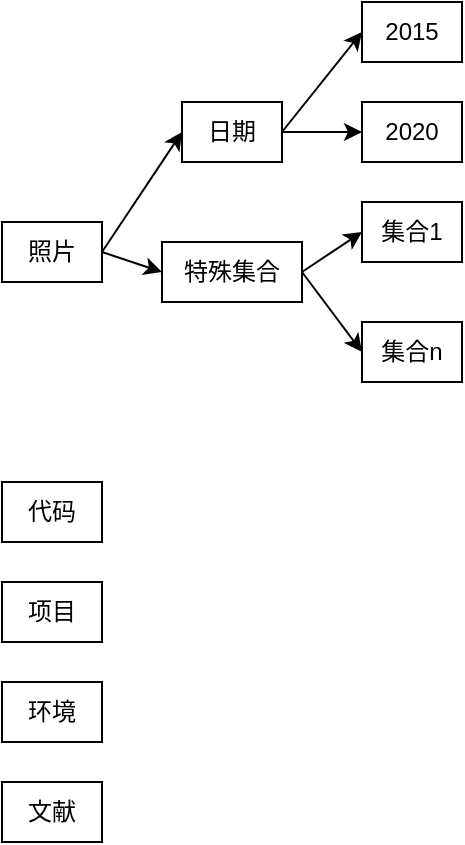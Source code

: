 <mxfile version="14.5.4" type="github">
  <diagram id="40vS2KNScLZSrV7y8G0d" name="第 1 页">
    <mxGraphModel dx="815" dy="413" grid="1" gridSize="10" guides="1" tooltips="1" connect="1" arrows="1" fold="1" page="1" pageScale="1" pageWidth="827" pageHeight="1169" math="0" shadow="0">
      <root>
        <mxCell id="0" />
        <mxCell id="1" parent="0" />
        <mxCell id="892MLHBAuuPljhs9QY-_-1" value="照片" style="rounded=0;whiteSpace=wrap;html=1;" vertex="1" parent="1">
          <mxGeometry x="50" y="190" width="50" height="30" as="geometry" />
        </mxCell>
        <mxCell id="892MLHBAuuPljhs9QY-_-2" value="日期" style="rounded=0;whiteSpace=wrap;html=1;" vertex="1" parent="1">
          <mxGeometry x="140" y="130" width="50" height="30" as="geometry" />
        </mxCell>
        <mxCell id="892MLHBAuuPljhs9QY-_-3" value="2015" style="rounded=0;whiteSpace=wrap;html=1;" vertex="1" parent="1">
          <mxGeometry x="230" y="80" width="50" height="30" as="geometry" />
        </mxCell>
        <mxCell id="892MLHBAuuPljhs9QY-_-4" value="2020" style="rounded=0;whiteSpace=wrap;html=1;" vertex="1" parent="1">
          <mxGeometry x="230" y="130" width="50" height="30" as="geometry" />
        </mxCell>
        <mxCell id="892MLHBAuuPljhs9QY-_-5" value="特殊集合" style="rounded=0;whiteSpace=wrap;html=1;" vertex="1" parent="1">
          <mxGeometry x="130" y="200" width="70" height="30" as="geometry" />
        </mxCell>
        <mxCell id="892MLHBAuuPljhs9QY-_-6" value="集合1" style="rounded=0;whiteSpace=wrap;html=1;" vertex="1" parent="1">
          <mxGeometry x="230" y="180" width="50" height="30" as="geometry" />
        </mxCell>
        <mxCell id="892MLHBAuuPljhs9QY-_-7" value="集合n" style="rounded=0;whiteSpace=wrap;html=1;" vertex="1" parent="1">
          <mxGeometry x="230" y="240" width="50" height="30" as="geometry" />
        </mxCell>
        <mxCell id="892MLHBAuuPljhs9QY-_-8" value="代码" style="rounded=0;whiteSpace=wrap;html=1;" vertex="1" parent="1">
          <mxGeometry x="50" y="320" width="50" height="30" as="geometry" />
        </mxCell>
        <mxCell id="892MLHBAuuPljhs9QY-_-9" value="" style="endArrow=classic;html=1;exitX=1;exitY=0.5;exitDx=0;exitDy=0;entryX=0;entryY=0.5;entryDx=0;entryDy=0;" edge="1" parent="1" source="892MLHBAuuPljhs9QY-_-1" target="892MLHBAuuPljhs9QY-_-2">
          <mxGeometry width="50" height="50" relative="1" as="geometry">
            <mxPoint x="140" y="340" as="sourcePoint" />
            <mxPoint x="190" y="290" as="targetPoint" />
          </mxGeometry>
        </mxCell>
        <mxCell id="892MLHBAuuPljhs9QY-_-10" value="" style="endArrow=classic;html=1;exitX=1;exitY=0.5;exitDx=0;exitDy=0;entryX=0;entryY=0.5;entryDx=0;entryDy=0;" edge="1" parent="1" source="892MLHBAuuPljhs9QY-_-1" target="892MLHBAuuPljhs9QY-_-5">
          <mxGeometry width="50" height="50" relative="1" as="geometry">
            <mxPoint x="110" y="215" as="sourcePoint" />
            <mxPoint x="150" y="155" as="targetPoint" />
          </mxGeometry>
        </mxCell>
        <mxCell id="892MLHBAuuPljhs9QY-_-11" value="" style="endArrow=classic;html=1;exitX=1;exitY=0.5;exitDx=0;exitDy=0;entryX=0;entryY=0.5;entryDx=0;entryDy=0;" edge="1" parent="1" source="892MLHBAuuPljhs9QY-_-2" target="892MLHBAuuPljhs9QY-_-3">
          <mxGeometry width="50" height="50" relative="1" as="geometry">
            <mxPoint x="120" y="225" as="sourcePoint" />
            <mxPoint x="160" y="165" as="targetPoint" />
          </mxGeometry>
        </mxCell>
        <mxCell id="892MLHBAuuPljhs9QY-_-12" value="" style="endArrow=classic;html=1;exitX=1;exitY=0.5;exitDx=0;exitDy=0;entryX=0;entryY=0.5;entryDx=0;entryDy=0;" edge="1" parent="1" source="892MLHBAuuPljhs9QY-_-2" target="892MLHBAuuPljhs9QY-_-4">
          <mxGeometry width="50" height="50" relative="1" as="geometry">
            <mxPoint x="130" y="235" as="sourcePoint" />
            <mxPoint x="170" y="175" as="targetPoint" />
          </mxGeometry>
        </mxCell>
        <mxCell id="892MLHBAuuPljhs9QY-_-13" value="" style="endArrow=classic;html=1;exitX=1;exitY=0.5;exitDx=0;exitDy=0;entryX=0;entryY=0.5;entryDx=0;entryDy=0;" edge="1" parent="1" source="892MLHBAuuPljhs9QY-_-5" target="892MLHBAuuPljhs9QY-_-6">
          <mxGeometry width="50" height="50" relative="1" as="geometry">
            <mxPoint x="140" y="245" as="sourcePoint" />
            <mxPoint x="180" y="185" as="targetPoint" />
          </mxGeometry>
        </mxCell>
        <mxCell id="892MLHBAuuPljhs9QY-_-14" value="" style="endArrow=classic;html=1;exitX=1;exitY=0.5;exitDx=0;exitDy=0;entryX=0;entryY=0.5;entryDx=0;entryDy=0;" edge="1" parent="1" source="892MLHBAuuPljhs9QY-_-5" target="892MLHBAuuPljhs9QY-_-7">
          <mxGeometry width="50" height="50" relative="1" as="geometry">
            <mxPoint x="150" y="255" as="sourcePoint" />
            <mxPoint x="190" y="195" as="targetPoint" />
          </mxGeometry>
        </mxCell>
        <mxCell id="892MLHBAuuPljhs9QY-_-15" value="项目" style="rounded=0;whiteSpace=wrap;html=1;" vertex="1" parent="1">
          <mxGeometry x="50" y="370" width="50" height="30" as="geometry" />
        </mxCell>
        <mxCell id="892MLHBAuuPljhs9QY-_-16" value="环境" style="rounded=0;whiteSpace=wrap;html=1;" vertex="1" parent="1">
          <mxGeometry x="50" y="420" width="50" height="30" as="geometry" />
        </mxCell>
        <mxCell id="892MLHBAuuPljhs9QY-_-17" value="文献" style="rounded=0;whiteSpace=wrap;html=1;" vertex="1" parent="1">
          <mxGeometry x="50" y="470" width="50" height="30" as="geometry" />
        </mxCell>
      </root>
    </mxGraphModel>
  </diagram>
</mxfile>
